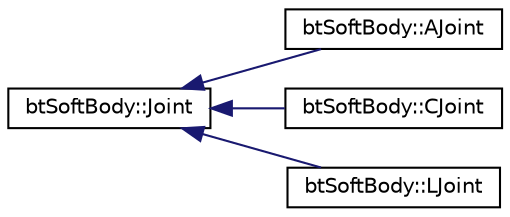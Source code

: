 digraph "Graphical Class Hierarchy"
{
  edge [fontname="Helvetica",fontsize="10",labelfontname="Helvetica",labelfontsize="10"];
  node [fontname="Helvetica",fontsize="10",shape=record];
  rankdir="LR";
  Node1 [label="btSoftBody::Joint",height=0.2,width=0.4,color="black", fillcolor="white", style="filled",URL="$structbt_soft_body_1_1_joint.html"];
  Node1 -> Node2 [dir="back",color="midnightblue",fontsize="10",style="solid",fontname="Helvetica"];
  Node2 [label="btSoftBody::AJoint",height=0.2,width=0.4,color="black", fillcolor="white", style="filled",URL="$structbt_soft_body_1_1_a_joint.html"];
  Node1 -> Node3 [dir="back",color="midnightblue",fontsize="10",style="solid",fontname="Helvetica"];
  Node3 [label="btSoftBody::CJoint",height=0.2,width=0.4,color="black", fillcolor="white", style="filled",URL="$structbt_soft_body_1_1_c_joint.html"];
  Node1 -> Node4 [dir="back",color="midnightblue",fontsize="10",style="solid",fontname="Helvetica"];
  Node4 [label="btSoftBody::LJoint",height=0.2,width=0.4,color="black", fillcolor="white", style="filled",URL="$structbt_soft_body_1_1_l_joint.html"];
}
